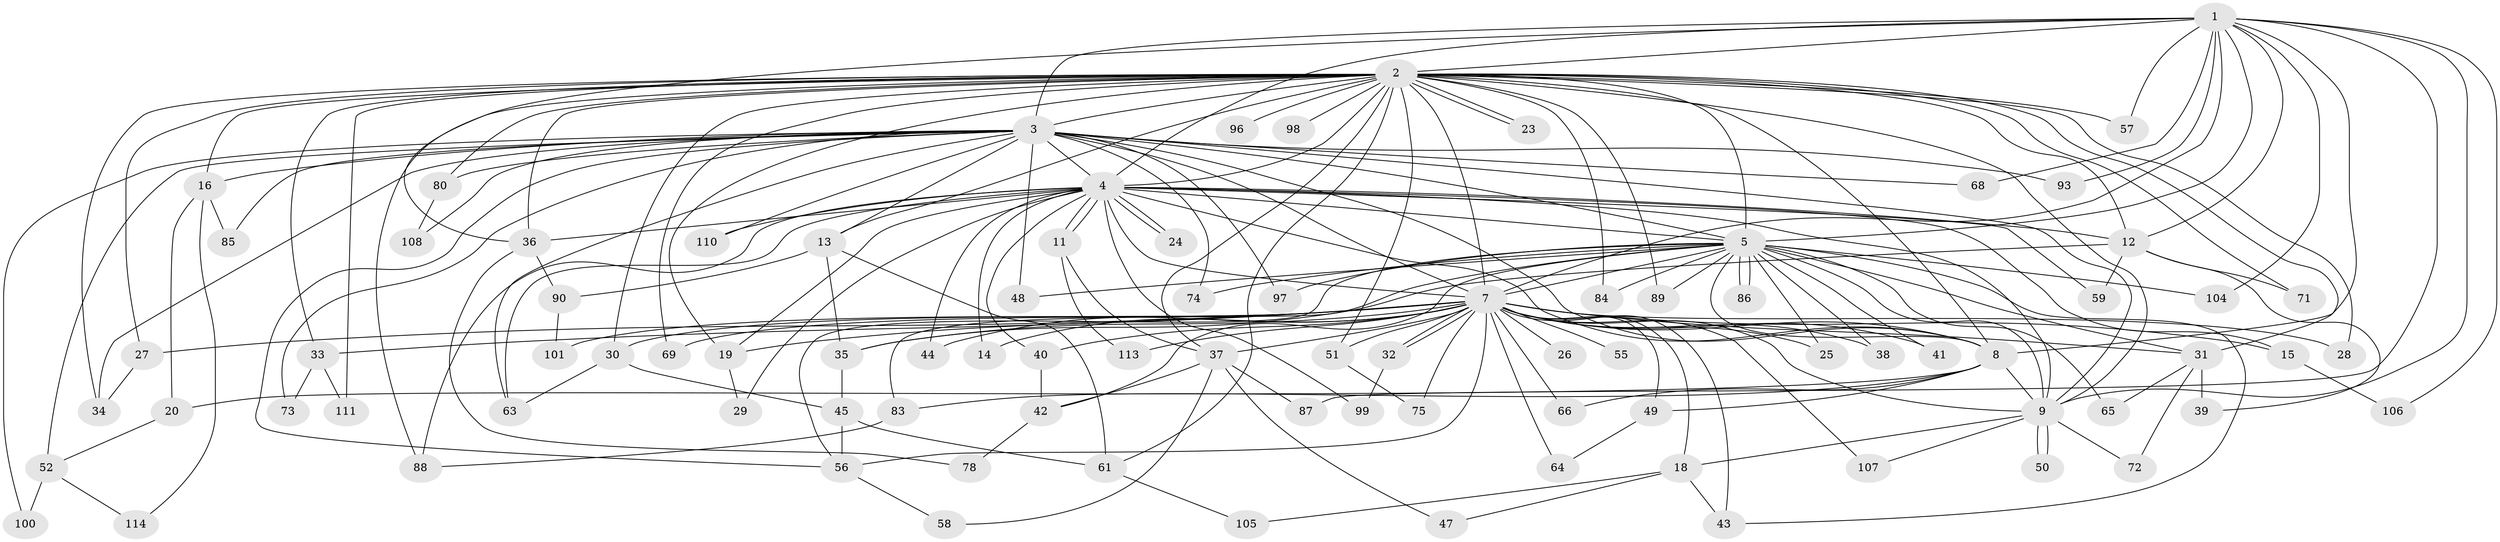 // original degree distribution, {16: 0.017543859649122806, 29: 0.017543859649122806, 27: 0.008771929824561403, 28: 0.008771929824561403, 18: 0.008771929824561403, 21: 0.008771929824561403, 13: 0.008771929824561403, 32: 0.008771929824561403, 4: 0.09649122807017543, 6: 0.017543859649122806, 5: 0.06140350877192982, 2: 0.5789473684210527, 3: 0.15789473684210525}
// Generated by graph-tools (version 1.1) at 2025/41/03/06/25 10:41:42]
// undirected, 89 vertices, 200 edges
graph export_dot {
graph [start="1"]
  node [color=gray90,style=filled];
  1 [super="+53"];
  2 [super="+6"];
  3 [super="+21"];
  4 [super="+76"];
  5 [super="+79"];
  7 [super="+10"];
  8 [super="+17"];
  9 [super="+22"];
  11;
  12 [super="+54"];
  13 [super="+102"];
  14;
  15 [super="+82"];
  16;
  18 [super="+109"];
  19 [super="+77"];
  20;
  23;
  24;
  25;
  26;
  27 [super="+103"];
  28;
  29;
  30;
  31 [super="+81"];
  32;
  33;
  34;
  35 [super="+67"];
  36 [super="+94"];
  37 [super="+46"];
  38;
  39;
  40;
  41;
  42 [super="+62"];
  43;
  44;
  45 [super="+70"];
  47;
  48 [super="+92"];
  49;
  50;
  51 [super="+112"];
  52 [super="+60"];
  55;
  56;
  57;
  58;
  59;
  61;
  63 [super="+95"];
  64;
  65;
  66;
  68;
  69;
  71;
  72;
  73;
  74;
  75;
  78;
  80;
  83;
  84;
  85;
  86;
  87;
  88 [super="+91"];
  89;
  90;
  93;
  96;
  97;
  98;
  99;
  100;
  101;
  104;
  105;
  106;
  107;
  108;
  110;
  111;
  113;
  114;
  1 -- 2 [weight=2];
  1 -- 3 [weight=2];
  1 -- 4;
  1 -- 5;
  1 -- 7 [weight=2];
  1 -- 8;
  1 -- 9;
  1 -- 36;
  1 -- 57;
  1 -- 68;
  1 -- 104;
  1 -- 106;
  1 -- 12;
  1 -- 93;
  1 -- 87;
  2 -- 3 [weight=3];
  2 -- 4 [weight=2];
  2 -- 5 [weight=2];
  2 -- 7 [weight=4];
  2 -- 8 [weight=2];
  2 -- 9 [weight=2];
  2 -- 12;
  2 -- 13;
  2 -- 23;
  2 -- 23;
  2 -- 27;
  2 -- 31;
  2 -- 33;
  2 -- 34;
  2 -- 36;
  2 -- 61;
  2 -- 69;
  2 -- 80;
  2 -- 84;
  2 -- 89;
  2 -- 96 [weight=2];
  2 -- 98 [weight=2];
  2 -- 111;
  2 -- 51;
  2 -- 71;
  2 -- 16;
  2 -- 28;
  2 -- 30;
  2 -- 37;
  2 -- 57;
  2 -- 19;
  2 -- 88;
  3 -- 4;
  3 -- 5;
  3 -- 7 [weight=2];
  3 -- 8;
  3 -- 9;
  3 -- 13;
  3 -- 16;
  3 -- 34;
  3 -- 48;
  3 -- 52 [weight=2];
  3 -- 56;
  3 -- 63;
  3 -- 68;
  3 -- 73;
  3 -- 74;
  3 -- 80;
  3 -- 85;
  3 -- 93;
  3 -- 97;
  3 -- 100;
  3 -- 108;
  3 -- 110;
  4 -- 5;
  4 -- 7 [weight=2];
  4 -- 8;
  4 -- 9 [weight=2];
  4 -- 11;
  4 -- 11;
  4 -- 12;
  4 -- 14;
  4 -- 15;
  4 -- 19;
  4 -- 24;
  4 -- 24;
  4 -- 29;
  4 -- 40;
  4 -- 44;
  4 -- 59;
  4 -- 88;
  4 -- 99;
  4 -- 110;
  4 -- 36;
  4 -- 63;
  5 -- 7 [weight=2];
  5 -- 8 [weight=2];
  5 -- 9;
  5 -- 25;
  5 -- 38;
  5 -- 41;
  5 -- 43;
  5 -- 48 [weight=2];
  5 -- 65;
  5 -- 74;
  5 -- 83;
  5 -- 84;
  5 -- 86;
  5 -- 86;
  5 -- 89;
  5 -- 97;
  5 -- 104;
  5 -- 56;
  5 -- 42;
  5 -- 31;
  7 -- 8 [weight=2];
  7 -- 9 [weight=3];
  7 -- 14;
  7 -- 25;
  7 -- 31;
  7 -- 32;
  7 -- 32;
  7 -- 33;
  7 -- 41;
  7 -- 44;
  7 -- 66;
  7 -- 69;
  7 -- 101;
  7 -- 64;
  7 -- 75;
  7 -- 15;
  7 -- 18;
  7 -- 19;
  7 -- 26;
  7 -- 27;
  7 -- 28;
  7 -- 30;
  7 -- 35;
  7 -- 37;
  7 -- 38;
  7 -- 40;
  7 -- 43;
  7 -- 107;
  7 -- 49;
  7 -- 113;
  7 -- 51;
  7 -- 55;
  7 -- 56;
  8 -- 9;
  8 -- 49;
  8 -- 66;
  8 -- 83;
  8 -- 20;
  9 -- 18;
  9 -- 50;
  9 -- 50;
  9 -- 72;
  9 -- 107;
  11 -- 37;
  11 -- 113;
  12 -- 35;
  12 -- 39;
  12 -- 59;
  12 -- 71;
  13 -- 90;
  13 -- 35;
  13 -- 61;
  15 -- 106;
  16 -- 20;
  16 -- 85;
  16 -- 114;
  18 -- 47;
  18 -- 105;
  18 -- 43;
  19 -- 29;
  20 -- 52;
  27 -- 34;
  30 -- 45;
  30 -- 63;
  31 -- 39;
  31 -- 65;
  31 -- 72;
  32 -- 99;
  33 -- 73;
  33 -- 111;
  35 -- 45;
  36 -- 78;
  36 -- 90;
  37 -- 42;
  37 -- 87;
  37 -- 58;
  37 -- 47;
  40 -- 42;
  42 -- 78;
  45 -- 61;
  45 -- 56;
  49 -- 64;
  51 -- 75;
  52 -- 100;
  52 -- 114;
  56 -- 58;
  61 -- 105;
  80 -- 108;
  83 -- 88;
  90 -- 101;
}
